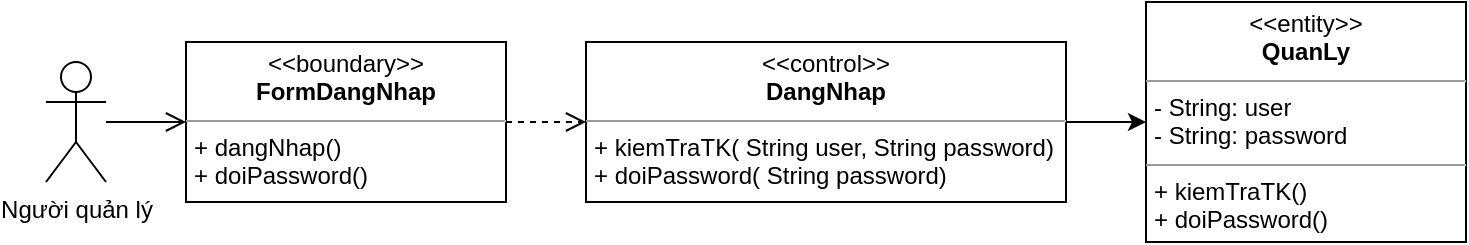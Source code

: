 <mxfile version="14.1.2" type="github">
  <diagram id="ZVyBo8nw6YCNj5e1UvPp" name="Page-1">
    <mxGraphModel dx="1185" dy="608" grid="1" gridSize="10" guides="1" tooltips="1" connect="1" arrows="1" fold="1" page="1" pageScale="1" pageWidth="827" pageHeight="1169" math="0" shadow="0">
      <root>
        <mxCell id="0" />
        <mxCell id="1" parent="0" />
        <mxCell id="w9DCA4Hgo60gSGukFtPC-17" style="edgeStyle=orthogonalEdgeStyle;rounded=0;orthogonalLoop=1;jettySize=auto;html=1;endArrow=open;endFill=0;endSize=8;dashed=1;" edge="1" parent="1" source="w9DCA4Hgo60gSGukFtPC-4" target="w9DCA4Hgo60gSGukFtPC-13">
          <mxGeometry relative="1" as="geometry" />
        </mxCell>
        <mxCell id="w9DCA4Hgo60gSGukFtPC-4" value="&lt;p style=&quot;margin: 0px ; margin-top: 4px ; text-align: center&quot;&gt;&amp;lt;&amp;lt;boundary&amp;gt;&amp;gt;&lt;br&gt;&lt;b&gt;FormDangNhap&lt;/b&gt;&lt;/p&gt;&lt;hr size=&quot;1&quot;&gt;&lt;p style=&quot;margin: 0px ; margin-left: 4px&quot;&gt;+ dangNhap()&lt;br&gt;+ doiPassword()&lt;/p&gt;" style="verticalAlign=top;align=left;overflow=fill;fontSize=12;fontFamily=Helvetica;html=1;" vertex="1" parent="1">
          <mxGeometry x="160" y="200" width="160" height="80" as="geometry" />
        </mxCell>
        <mxCell id="w9DCA4Hgo60gSGukFtPC-18" style="edgeStyle=orthogonalEdgeStyle;rounded=0;orthogonalLoop=1;jettySize=auto;html=1;endArrow=classic;endFill=1;endSize=6;" edge="1" parent="1" source="w9DCA4Hgo60gSGukFtPC-13" target="w9DCA4Hgo60gSGukFtPC-14">
          <mxGeometry relative="1" as="geometry" />
        </mxCell>
        <mxCell id="w9DCA4Hgo60gSGukFtPC-13" value="&lt;p style=&quot;margin: 0px ; margin-top: 4px ; text-align: center&quot;&gt;&amp;lt;&amp;lt;control&amp;gt;&amp;gt;&lt;br&gt;&lt;b&gt;DangNhap&lt;/b&gt;&lt;/p&gt;&lt;hr size=&quot;1&quot;&gt;&lt;p style=&quot;margin: 0px ; margin-left: 4px&quot;&gt;+ kiemTraTK( String user, String password)&lt;br&gt;+ doiPassword( String password)&lt;/p&gt;" style="verticalAlign=top;align=left;overflow=fill;fontSize=12;fontFamily=Helvetica;html=1;" vertex="1" parent="1">
          <mxGeometry x="360" y="200" width="240" height="80" as="geometry" />
        </mxCell>
        <mxCell id="w9DCA4Hgo60gSGukFtPC-14" value="&lt;p style=&quot;margin: 0px ; margin-top: 4px ; text-align: center&quot;&gt;&amp;lt;&amp;lt;entity&amp;gt;&amp;gt;&lt;br&gt;&lt;b&gt;QuanLy&lt;/b&gt;&lt;/p&gt;&lt;hr size=&quot;1&quot;&gt;&lt;p style=&quot;margin: 0px ; margin-left: 4px&quot;&gt;- String: user&lt;br&gt;- String: password&lt;/p&gt;&lt;hr size=&quot;1&quot;&gt;&lt;p style=&quot;margin: 0px ; margin-left: 4px&quot;&gt;+ kiemTraTK()&lt;br&gt;+ doiPassword()&lt;/p&gt;" style="verticalAlign=top;align=left;overflow=fill;fontSize=12;fontFamily=Helvetica;html=1;" vertex="1" parent="1">
          <mxGeometry x="640" y="180" width="160" height="120" as="geometry" />
        </mxCell>
        <mxCell id="w9DCA4Hgo60gSGukFtPC-16" style="edgeStyle=orthogonalEdgeStyle;rounded=0;orthogonalLoop=1;jettySize=auto;html=1;endArrow=open;endFill=0;endSize=8;" edge="1" parent="1" source="w9DCA4Hgo60gSGukFtPC-15" target="w9DCA4Hgo60gSGukFtPC-4">
          <mxGeometry relative="1" as="geometry" />
        </mxCell>
        <mxCell id="w9DCA4Hgo60gSGukFtPC-15" value="Người quản lý" style="shape=umlActor;verticalLabelPosition=bottom;verticalAlign=top;html=1;outlineConnect=0;" vertex="1" parent="1">
          <mxGeometry x="90" y="210" width="30" height="60" as="geometry" />
        </mxCell>
      </root>
    </mxGraphModel>
  </diagram>
</mxfile>
